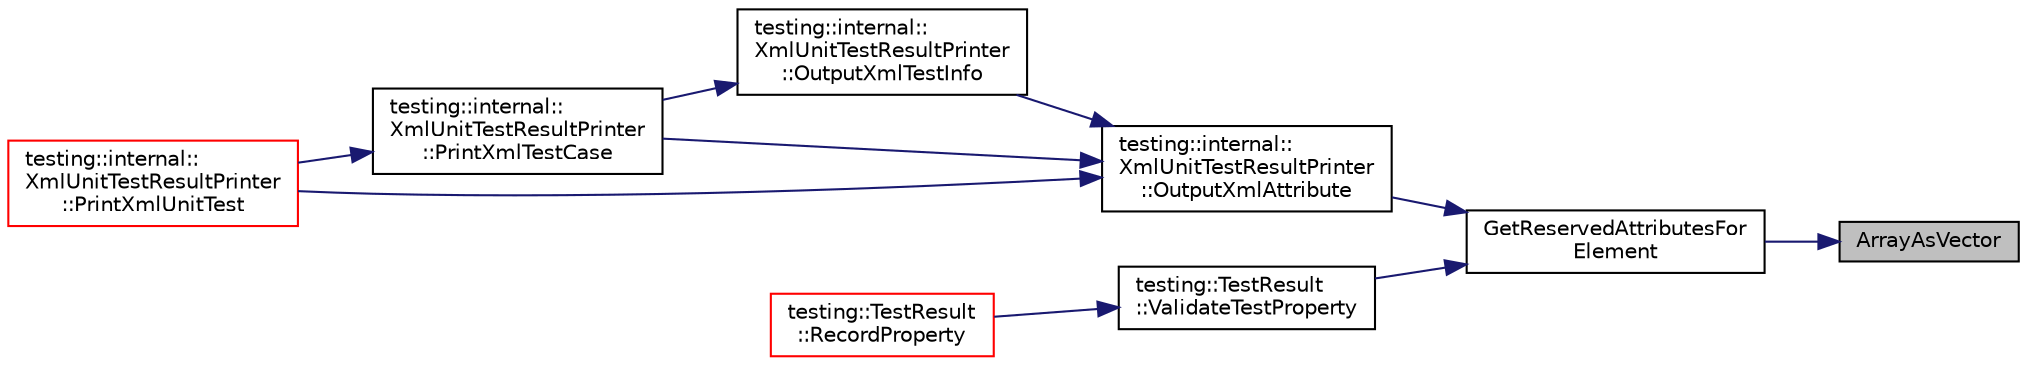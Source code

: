 digraph "ArrayAsVector"
{
 // INTERACTIVE_SVG=YES
 // LATEX_PDF_SIZE
  bgcolor="transparent";
  edge [fontname="Helvetica",fontsize="10",labelfontname="Helvetica",labelfontsize="10"];
  node [fontname="Helvetica",fontsize="10",shape=record];
  rankdir="RL";
  Node1 [label="ArrayAsVector",height=0.2,width=0.4,color="black", fillcolor="grey75", style="filled", fontcolor="black",tooltip=" "];
  Node1 -> Node2 [dir="back",color="midnightblue",fontsize="10",style="solid",fontname="Helvetica"];
  Node2 [label="GetReservedAttributesFor\lElement",height=0.2,width=0.4,color="black",URL="$d0/d75/namespacetesting_acb3fdfadf475a3c2f5e22a3dae73532a.html#acb3fdfadf475a3c2f5e22a3dae73532a",tooltip=" "];
  Node2 -> Node3 [dir="back",color="midnightblue",fontsize="10",style="solid",fontname="Helvetica"];
  Node3 [label="testing::internal::\lXmlUnitTestResultPrinter\l::OutputXmlAttribute",height=0.2,width=0.4,color="black",URL="$d6/de5/classtesting_1_1internal_1_1XmlUnitTestResultPrinter_a4d8342f10ee86c7a4d66a8dc38b778c5.html#a4d8342f10ee86c7a4d66a8dc38b778c5",tooltip=" "];
  Node3 -> Node4 [dir="back",color="midnightblue",fontsize="10",style="solid",fontname="Helvetica"];
  Node4 [label="testing::internal::\lXmlUnitTestResultPrinter\l::OutputXmlTestInfo",height=0.2,width=0.4,color="black",URL="$d6/de5/classtesting_1_1internal_1_1XmlUnitTestResultPrinter_a1385d3994e1daf7d80693bc6936e9853.html#a1385d3994e1daf7d80693bc6936e9853",tooltip=" "];
  Node4 -> Node5 [dir="back",color="midnightblue",fontsize="10",style="solid",fontname="Helvetica"];
  Node5 [label="testing::internal::\lXmlUnitTestResultPrinter\l::PrintXmlTestCase",height=0.2,width=0.4,color="black",URL="$d6/de5/classtesting_1_1internal_1_1XmlUnitTestResultPrinter_addf25742548aa0376bf180ed28187460.html#addf25742548aa0376bf180ed28187460",tooltip=" "];
  Node5 -> Node6 [dir="back",color="midnightblue",fontsize="10",style="solid",fontname="Helvetica"];
  Node6 [label="testing::internal::\lXmlUnitTestResultPrinter\l::PrintXmlUnitTest",height=0.2,width=0.4,color="red",URL="$d6/de5/classtesting_1_1internal_1_1XmlUnitTestResultPrinter_af053fc729d29be4c3de9c1e5e7585cdc.html#af053fc729d29be4c3de9c1e5e7585cdc",tooltip=" "];
  Node3 -> Node5 [dir="back",color="midnightblue",fontsize="10",style="solid",fontname="Helvetica"];
  Node3 -> Node6 [dir="back",color="midnightblue",fontsize="10",style="solid",fontname="Helvetica"];
  Node2 -> Node8 [dir="back",color="midnightblue",fontsize="10",style="solid",fontname="Helvetica"];
  Node8 [label="testing::TestResult\l::ValidateTestProperty",height=0.2,width=0.4,color="black",URL="$d6/d6e/classtesting_1_1TestResult_a2443df28261cf11c12cb7f53e968261e.html#a2443df28261cf11c12cb7f53e968261e",tooltip=" "];
  Node8 -> Node9 [dir="back",color="midnightblue",fontsize="10",style="solid",fontname="Helvetica"];
  Node9 [label="testing::TestResult\l::RecordProperty",height=0.2,width=0.4,color="red",URL="$d6/d6e/classtesting_1_1TestResult_a33626833a874fe245b35ad6e6e1f18d4.html#a33626833a874fe245b35ad6e6e1f18d4",tooltip=" "];
}
